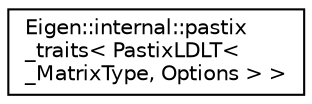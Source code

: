 digraph "Graphical Class Hierarchy"
{
  edge [fontname="Helvetica",fontsize="10",labelfontname="Helvetica",labelfontsize="10"];
  node [fontname="Helvetica",fontsize="10",shape=record];
  rankdir="LR";
  Node1 [label="Eigen::internal::pastix\l_traits\< PastixLDLT\< \l_MatrixType, Options \> \>",height=0.2,width=0.4,color="black", fillcolor="white", style="filled",URL="$struct_eigen_1_1internal_1_1pastix__traits_3_01_pastix_l_d_l_t_3_01___matrix_type_00_01_options_01_4_01_4.html"];
}
